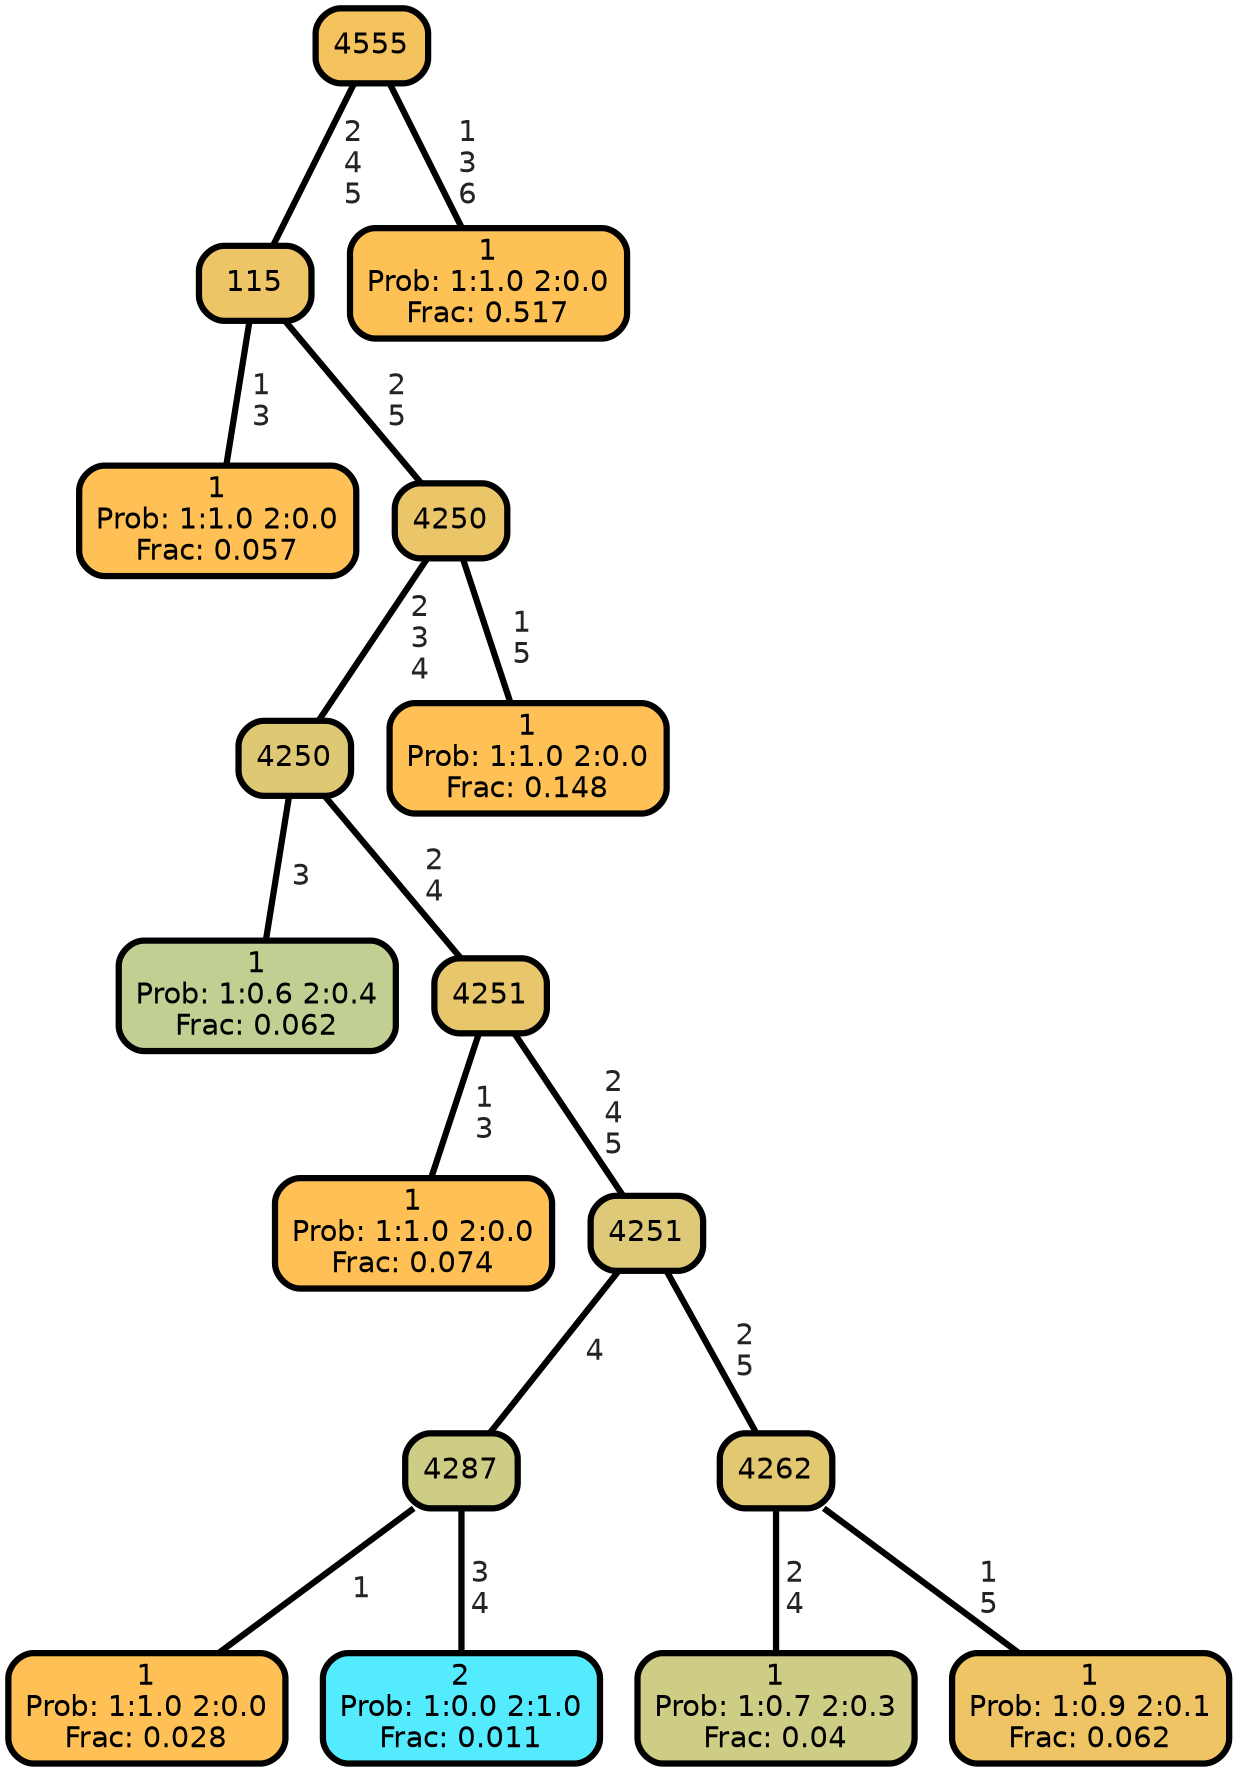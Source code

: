 graph Tree {
node [shape=box, style="filled, rounded",color="black",penwidth="3",fontcolor="black",                 fontname=helvetica] ;
graph [ranksep="0 equally", splines=straight,                 bgcolor=transparent, dpi=200] ;
edge [fontname=helvetica, fontweight=bold,fontcolor=grey14,color=black] ;
0 [label="1
Prob: 1:1.0 2:0.0
Frac: 0.057", fillcolor="#ffc155"] ;
1 [label="115", fillcolor="#edc567"] ;
2 [label="1
Prob: 1:0.6 2:0.4
Frac: 0.062", fillcolor="#c1d092"] ;
3 [label="4250", fillcolor="#dfc874"] ;
4 [label="1
Prob: 1:1.0 2:0.0
Frac: 0.074", fillcolor="#ffc155"] ;
5 [label="4251", fillcolor="#e8c66b"] ;
6 [label="1
Prob: 1:1.0 2:0.0
Frac: 0.028", fillcolor="#ffc155"] ;
7 [label="4287", fillcolor="#cecd85"] ;
8 [label="2
Prob: 1:0.0 2:1.0
Frac: 0.011", fillcolor="#55ebff"] ;
9 [label="4251", fillcolor="#ddc977"] ;
10 [label="1
Prob: 1:0.7 2:0.3
Frac: 0.04", fillcolor="#cecd85"] ;
11 [label="4262", fillcolor="#e2c871"] ;
12 [label="1
Prob: 1:0.9 2:0.1
Frac: 0.062", fillcolor="#efc464"] ;
13 [label="4250", fillcolor="#eac669"] ;
14 [label="1
Prob: 1:1.0 2:0.0
Frac: 0.148", fillcolor="#ffc155"] ;
15 [label="4555", fillcolor="#f5c35e"] ;
16 [label="1
Prob: 1:1.0 2:0.0
Frac: 0.517", fillcolor="#fdc156"] ;
1 -- 0 [label=" 1\n 3",penwidth=3] ;
1 -- 13 [label=" 2\n 5",penwidth=3] ;
3 -- 2 [label=" 3",penwidth=3] ;
3 -- 5 [label=" 2\n 4",penwidth=3] ;
5 -- 4 [label=" 1\n 3",penwidth=3] ;
5 -- 9 [label=" 2\n 4\n 5",penwidth=3] ;
7 -- 6 [label=" 1",penwidth=3] ;
7 -- 8 [label=" 3\n 4",penwidth=3] ;
9 -- 7 [label=" 4",penwidth=3] ;
9 -- 11 [label=" 2\n 5",penwidth=3] ;
11 -- 10 [label=" 2\n 4",penwidth=3] ;
11 -- 12 [label=" 1\n 5",penwidth=3] ;
13 -- 3 [label=" 2\n 3\n 4",penwidth=3] ;
13 -- 14 [label=" 1\n 5",penwidth=3] ;
15 -- 1 [label=" 2\n 4\n 5",penwidth=3] ;
15 -- 16 [label=" 1\n 3\n 6",penwidth=3] ;
{rank = same;}}